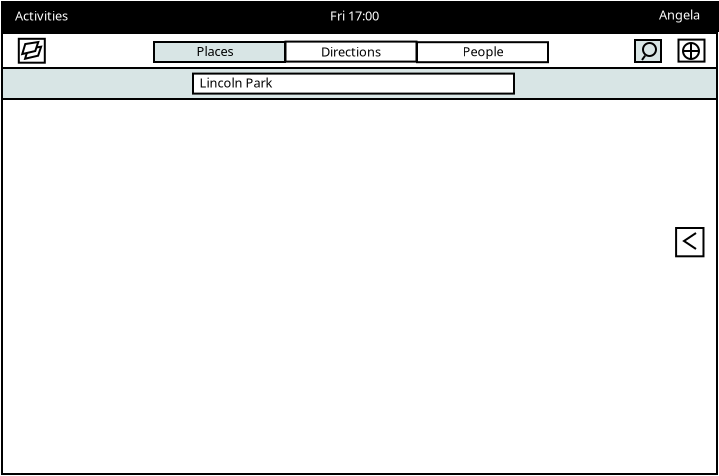 <?xml version="1.0" encoding="UTF-8"?>
<dia:diagram xmlns:dia="http://www.lysator.liu.se/~alla/dia/">
  <dia:layer name="Background" visible="true" active="true">
    <dia:object type="Standard - Box" version="0" id="O0">
      <dia:attribute name="obj_pos">
        <dia:point val="3.1,2.3"/>
      </dia:attribute>
      <dia:attribute name="obj_bb">
        <dia:rectangle val="3.05,2.25;38.9,25.9"/>
      </dia:attribute>
      <dia:attribute name="elem_corner">
        <dia:point val="3.1,2.3"/>
      </dia:attribute>
      <dia:attribute name="elem_width">
        <dia:real val="35.75"/>
      </dia:attribute>
      <dia:attribute name="elem_height">
        <dia:real val="23.55"/>
      </dia:attribute>
      <dia:attribute name="show_background">
        <dia:boolean val="true"/>
      </dia:attribute>
    </dia:object>
    <dia:object type="Standard - Box" version="0" id="O1">
      <dia:attribute name="obj_pos">
        <dia:point val="3.1,2.25"/>
      </dia:attribute>
      <dia:attribute name="obj_bb">
        <dia:rectangle val="3.05,2.2;38.95,3.75"/>
      </dia:attribute>
      <dia:attribute name="elem_corner">
        <dia:point val="3.1,2.25"/>
      </dia:attribute>
      <dia:attribute name="elem_width">
        <dia:real val="35.8"/>
      </dia:attribute>
      <dia:attribute name="elem_height">
        <dia:real val="1.45"/>
      </dia:attribute>
      <dia:attribute name="border_width">
        <dia:real val="0.1"/>
      </dia:attribute>
      <dia:attribute name="inner_color">
        <dia:color val="#000000"/>
      </dia:attribute>
      <dia:attribute name="show_background">
        <dia:boolean val="true"/>
      </dia:attribute>
    </dia:object>
    <dia:object type="Standard - Text" version="1" id="O2">
      <dia:attribute name="obj_pos">
        <dia:point val="3.75,3.175"/>
      </dia:attribute>
      <dia:attribute name="obj_bb">
        <dia:rectangle val="3.75,2.58;6.669,3.325"/>
      </dia:attribute>
      <dia:attribute name="text">
        <dia:composite type="text">
          <dia:attribute name="string">
            <dia:string>#Activities#</dia:string>
          </dia:attribute>
          <dia:attribute name="font">
            <dia:font family="sans" style="0" name="Helvetica"/>
          </dia:attribute>
          <dia:attribute name="height">
            <dia:real val="0.8"/>
          </dia:attribute>
          <dia:attribute name="pos">
            <dia:point val="3.75,3.175"/>
          </dia:attribute>
          <dia:attribute name="color">
            <dia:color val="#ffffff"/>
          </dia:attribute>
          <dia:attribute name="alignment">
            <dia:enum val="0"/>
          </dia:attribute>
        </dia:composite>
      </dia:attribute>
      <dia:attribute name="valign">
        <dia:enum val="3"/>
      </dia:attribute>
    </dia:object>
    <dia:object type="Standard - Text" version="1" id="O3">
      <dia:attribute name="obj_pos">
        <dia:point val="19.5,3.175"/>
      </dia:attribute>
      <dia:attribute name="obj_bb">
        <dia:rectangle val="19.5,2.58;22.308,3.325"/>
      </dia:attribute>
      <dia:attribute name="text">
        <dia:composite type="text">
          <dia:attribute name="string">
            <dia:string>#Fri 17:00#</dia:string>
          </dia:attribute>
          <dia:attribute name="font">
            <dia:font family="sans" style="0" name="Helvetica"/>
          </dia:attribute>
          <dia:attribute name="height">
            <dia:real val="0.8"/>
          </dia:attribute>
          <dia:attribute name="pos">
            <dia:point val="19.5,3.175"/>
          </dia:attribute>
          <dia:attribute name="color">
            <dia:color val="#ffffff"/>
          </dia:attribute>
          <dia:attribute name="alignment">
            <dia:enum val="0"/>
          </dia:attribute>
        </dia:composite>
      </dia:attribute>
      <dia:attribute name="valign">
        <dia:enum val="3"/>
      </dia:attribute>
    </dia:object>
    <dia:object type="Standard - Text" version="1" id="O4">
      <dia:attribute name="obj_pos">
        <dia:point val="21,2.975"/>
      </dia:attribute>
      <dia:attribute name="obj_bb">
        <dia:rectangle val="21,2.38;21,3.125"/>
      </dia:attribute>
      <dia:attribute name="text">
        <dia:composite type="text">
          <dia:attribute name="string">
            <dia:string>##</dia:string>
          </dia:attribute>
          <dia:attribute name="font">
            <dia:font family="sans" style="0" name="Helvetica"/>
          </dia:attribute>
          <dia:attribute name="height">
            <dia:real val="0.8"/>
          </dia:attribute>
          <dia:attribute name="pos">
            <dia:point val="21,2.975"/>
          </dia:attribute>
          <dia:attribute name="color">
            <dia:color val="#ffffff"/>
          </dia:attribute>
          <dia:attribute name="alignment">
            <dia:enum val="0"/>
          </dia:attribute>
        </dia:composite>
      </dia:attribute>
      <dia:attribute name="valign">
        <dia:enum val="3"/>
      </dia:attribute>
      <dia:connections>
        <dia:connection handle="0" to="O1" connection="8"/>
      </dia:connections>
    </dia:object>
    <dia:object type="Standard - Text" version="1" id="O5">
      <dia:attribute name="obj_pos">
        <dia:point val="35.95,3.125"/>
      </dia:attribute>
      <dia:attribute name="obj_bb">
        <dia:rectangle val="35.95,2.53;38.165,3.275"/>
      </dia:attribute>
      <dia:attribute name="text">
        <dia:composite type="text">
          <dia:attribute name="string">
            <dia:string>#Angela#</dia:string>
          </dia:attribute>
          <dia:attribute name="font">
            <dia:font family="sans" style="0" name="Helvetica"/>
          </dia:attribute>
          <dia:attribute name="height">
            <dia:real val="0.8"/>
          </dia:attribute>
          <dia:attribute name="pos">
            <dia:point val="35.95,3.125"/>
          </dia:attribute>
          <dia:attribute name="color">
            <dia:color val="#ffffff"/>
          </dia:attribute>
          <dia:attribute name="alignment">
            <dia:enum val="0"/>
          </dia:attribute>
        </dia:composite>
      </dia:attribute>
      <dia:attribute name="valign">
        <dia:enum val="3"/>
      </dia:attribute>
    </dia:object>
    <dia:object type="Standard - Box" version="0" id="O6">
      <dia:attribute name="obj_pos">
        <dia:point val="3.1,3.8"/>
      </dia:attribute>
      <dia:attribute name="obj_bb">
        <dia:rectangle val="3.05,3.75;38.9,5.6"/>
      </dia:attribute>
      <dia:attribute name="elem_corner">
        <dia:point val="3.1,3.8"/>
      </dia:attribute>
      <dia:attribute name="elem_width">
        <dia:real val="35.75"/>
      </dia:attribute>
      <dia:attribute name="elem_height">
        <dia:real val="1.75"/>
      </dia:attribute>
      <dia:attribute name="show_background">
        <dia:boolean val="true"/>
      </dia:attribute>
    </dia:object>
    <dia:object type="Standard - Box" version="0" id="O7">
      <dia:attribute name="obj_pos">
        <dia:point val="10.7,4.25"/>
      </dia:attribute>
      <dia:attribute name="obj_bb">
        <dia:rectangle val="10.65,4.2;17.3,5.3"/>
      </dia:attribute>
      <dia:attribute name="elem_corner">
        <dia:point val="10.7,4.25"/>
      </dia:attribute>
      <dia:attribute name="elem_width">
        <dia:real val="6.55"/>
      </dia:attribute>
      <dia:attribute name="elem_height">
        <dia:real val="1"/>
      </dia:attribute>
      <dia:attribute name="border_width">
        <dia:real val="0.1"/>
      </dia:attribute>
      <dia:attribute name="inner_color">
        <dia:color val="#d8e5e5"/>
      </dia:attribute>
      <dia:attribute name="show_background">
        <dia:boolean val="true"/>
      </dia:attribute>
    </dia:object>
    <dia:object type="Standard - Box" version="0" id="O8">
      <dia:attribute name="obj_pos">
        <dia:point val="17.275,4.23"/>
      </dia:attribute>
      <dia:attribute name="obj_bb">
        <dia:rectangle val="17.225,4.18;23.875,5.28"/>
      </dia:attribute>
      <dia:attribute name="elem_corner">
        <dia:point val="17.275,4.23"/>
      </dia:attribute>
      <dia:attribute name="elem_width">
        <dia:real val="6.55"/>
      </dia:attribute>
      <dia:attribute name="elem_height">
        <dia:real val="1"/>
      </dia:attribute>
      <dia:attribute name="show_background">
        <dia:boolean val="true"/>
      </dia:attribute>
    </dia:object>
    <dia:object type="Standard - Box" version="0" id="O9">
      <dia:attribute name="obj_pos">
        <dia:point val="23.85,4.26"/>
      </dia:attribute>
      <dia:attribute name="obj_bb">
        <dia:rectangle val="23.8,4.21;30.45,5.31"/>
      </dia:attribute>
      <dia:attribute name="elem_corner">
        <dia:point val="23.85,4.26"/>
      </dia:attribute>
      <dia:attribute name="elem_width">
        <dia:real val="6.55"/>
      </dia:attribute>
      <dia:attribute name="elem_height">
        <dia:real val="1"/>
      </dia:attribute>
      <dia:attribute name="show_background">
        <dia:boolean val="true"/>
      </dia:attribute>
    </dia:object>
    <dia:object type="Standard - Text" version="1" id="O10">
      <dia:attribute name="obj_pos">
        <dia:point val="12.825,4.95"/>
      </dia:attribute>
      <dia:attribute name="obj_bb">
        <dia:rectangle val="12.825,4.355;14.86,5.1"/>
      </dia:attribute>
      <dia:attribute name="text">
        <dia:composite type="text">
          <dia:attribute name="string">
            <dia:string>#Places#</dia:string>
          </dia:attribute>
          <dia:attribute name="font">
            <dia:font family="sans" style="0" name="Helvetica"/>
          </dia:attribute>
          <dia:attribute name="height">
            <dia:real val="0.8"/>
          </dia:attribute>
          <dia:attribute name="pos">
            <dia:point val="12.825,4.95"/>
          </dia:attribute>
          <dia:attribute name="color">
            <dia:color val="#000000"/>
          </dia:attribute>
          <dia:attribute name="alignment">
            <dia:enum val="0"/>
          </dia:attribute>
        </dia:composite>
      </dia:attribute>
      <dia:attribute name="valign">
        <dia:enum val="3"/>
      </dia:attribute>
    </dia:object>
    <dia:object type="Standard - Text" version="1" id="O11">
      <dia:attribute name="obj_pos">
        <dia:point val="19.05,4.98"/>
      </dia:attribute>
      <dia:attribute name="obj_bb">
        <dia:rectangle val="19.05,4.385;22.273,5.13"/>
      </dia:attribute>
      <dia:attribute name="text">
        <dia:composite type="text">
          <dia:attribute name="string">
            <dia:string>#Directions#</dia:string>
          </dia:attribute>
          <dia:attribute name="font">
            <dia:font family="sans" style="0" name="Helvetica"/>
          </dia:attribute>
          <dia:attribute name="height">
            <dia:real val="0.8"/>
          </dia:attribute>
          <dia:attribute name="pos">
            <dia:point val="19.05,4.98"/>
          </dia:attribute>
          <dia:attribute name="color">
            <dia:color val="#000000"/>
          </dia:attribute>
          <dia:attribute name="alignment">
            <dia:enum val="0"/>
          </dia:attribute>
        </dia:composite>
      </dia:attribute>
      <dia:attribute name="valign">
        <dia:enum val="3"/>
      </dia:attribute>
    </dia:object>
    <dia:object type="Standard - Text" version="1" id="O12">
      <dia:attribute name="obj_pos">
        <dia:point val="26.125,4.96"/>
      </dia:attribute>
      <dia:attribute name="obj_bb">
        <dia:rectangle val="26.125,4.365;28.255,5.11"/>
      </dia:attribute>
      <dia:attribute name="text">
        <dia:composite type="text">
          <dia:attribute name="string">
            <dia:string>#People#</dia:string>
          </dia:attribute>
          <dia:attribute name="font">
            <dia:font family="sans" style="0" name="Helvetica"/>
          </dia:attribute>
          <dia:attribute name="height">
            <dia:real val="0.8"/>
          </dia:attribute>
          <dia:attribute name="pos">
            <dia:point val="26.125,4.96"/>
          </dia:attribute>
          <dia:attribute name="color">
            <dia:color val="#000000"/>
          </dia:attribute>
          <dia:attribute name="alignment">
            <dia:enum val="0"/>
          </dia:attribute>
        </dia:composite>
      </dia:attribute>
      <dia:attribute name="valign">
        <dia:enum val="3"/>
      </dia:attribute>
    </dia:object>
    <dia:object type="Standard - Box" version="0" id="O13">
      <dia:attribute name="obj_pos">
        <dia:point val="34.75,4.15"/>
      </dia:attribute>
      <dia:attribute name="obj_bb">
        <dia:rectangle val="34.7,4.1;36.1,5.3"/>
      </dia:attribute>
      <dia:attribute name="elem_corner">
        <dia:point val="34.75,4.15"/>
      </dia:attribute>
      <dia:attribute name="elem_width">
        <dia:real val="1.3"/>
      </dia:attribute>
      <dia:attribute name="elem_height">
        <dia:real val="1.1"/>
      </dia:attribute>
      <dia:attribute name="border_width">
        <dia:real val="0.1"/>
      </dia:attribute>
      <dia:attribute name="inner_color">
        <dia:color val="#d8e5e5"/>
      </dia:attribute>
      <dia:attribute name="show_background">
        <dia:boolean val="true"/>
      </dia:attribute>
    </dia:object>
    <dia:object type="Standard - Box" version="0" id="O14">
      <dia:attribute name="obj_pos">
        <dia:point val="36.925,4.13"/>
      </dia:attribute>
      <dia:attribute name="obj_bb">
        <dia:rectangle val="36.875,4.08;38.275,5.28"/>
      </dia:attribute>
      <dia:attribute name="elem_corner">
        <dia:point val="36.925,4.13"/>
      </dia:attribute>
      <dia:attribute name="elem_width">
        <dia:real val="1.3"/>
      </dia:attribute>
      <dia:attribute name="elem_height">
        <dia:real val="1.1"/>
      </dia:attribute>
      <dia:attribute name="show_background">
        <dia:boolean val="true"/>
      </dia:attribute>
    </dia:object>
    <dia:object type="Flowchart - Or" version="1" id="O15">
      <dia:attribute name="obj_pos">
        <dia:point val="37.15,4.3"/>
      </dia:attribute>
      <dia:attribute name="obj_bb">
        <dia:rectangle val="37.1,4.25;38,5.15"/>
      </dia:attribute>
      <dia:attribute name="meta">
        <dia:composite type="dict"/>
      </dia:attribute>
      <dia:attribute name="elem_corner">
        <dia:point val="37.15,4.3"/>
      </dia:attribute>
      <dia:attribute name="elem_width">
        <dia:real val="0.8"/>
      </dia:attribute>
      <dia:attribute name="elem_height">
        <dia:real val="0.8"/>
      </dia:attribute>
      <dia:attribute name="line_width">
        <dia:real val="0.1"/>
      </dia:attribute>
      <dia:attribute name="line_colour">
        <dia:color val="#000000"/>
      </dia:attribute>
      <dia:attribute name="fill_colour">
        <dia:color val="#ffffff"/>
      </dia:attribute>
      <dia:attribute name="show_background">
        <dia:boolean val="true"/>
      </dia:attribute>
      <dia:attribute name="line_style">
        <dia:enum val="0"/>
        <dia:real val="1"/>
      </dia:attribute>
      <dia:attribute name="flip_horizontal">
        <dia:boolean val="false"/>
      </dia:attribute>
      <dia:attribute name="flip_vertical">
        <dia:boolean val="false"/>
      </dia:attribute>
      <dia:attribute name="subscale">
        <dia:real val="1"/>
      </dia:attribute>
    </dia:object>
    <dia:object type="Geometric - Perfect Circle" version="1" id="O16">
      <dia:attribute name="obj_pos">
        <dia:point val="35.15,4.3"/>
      </dia:attribute>
      <dia:attribute name="obj_bb">
        <dia:rectangle val="35.1,4.25;35.85,5"/>
      </dia:attribute>
      <dia:attribute name="meta">
        <dia:composite type="dict"/>
      </dia:attribute>
      <dia:attribute name="elem_corner">
        <dia:point val="35.15,4.3"/>
      </dia:attribute>
      <dia:attribute name="elem_width">
        <dia:real val="0.65"/>
      </dia:attribute>
      <dia:attribute name="elem_height">
        <dia:real val="0.65"/>
      </dia:attribute>
      <dia:attribute name="line_width">
        <dia:real val="0.1"/>
      </dia:attribute>
      <dia:attribute name="line_colour">
        <dia:color val="#000000"/>
      </dia:attribute>
      <dia:attribute name="fill_colour">
        <dia:color val="#d8e5e5"/>
      </dia:attribute>
      <dia:attribute name="show_background">
        <dia:boolean val="true"/>
      </dia:attribute>
      <dia:attribute name="line_style">
        <dia:enum val="0"/>
        <dia:real val="1"/>
      </dia:attribute>
      <dia:attribute name="flip_horizontal">
        <dia:boolean val="false"/>
      </dia:attribute>
      <dia:attribute name="flip_vertical">
        <dia:boolean val="false"/>
      </dia:attribute>
      <dia:attribute name="subscale">
        <dia:real val="1"/>
      </dia:attribute>
    </dia:object>
    <dia:object type="Standard - Line" version="0" id="O17">
      <dia:attribute name="obj_pos">
        <dia:point val="35.258,4.93"/>
      </dia:attribute>
      <dia:attribute name="obj_bb">
        <dia:rectangle val="35.03,4.86;35.327,5.22"/>
      </dia:attribute>
      <dia:attribute name="conn_endpoints">
        <dia:point val="35.258,4.93"/>
        <dia:point val="35.1,5.15"/>
      </dia:attribute>
      <dia:attribute name="numcp">
        <dia:int val="1"/>
      </dia:attribute>
      <dia:connections>
        <dia:connection handle="0" to="O16" connection="8"/>
      </dia:connections>
    </dia:object>
    <dia:object type="Geometric - Perfect Square" version="1" id="O18">
      <dia:attribute name="obj_pos">
        <dia:point val="36.805,13.55"/>
      </dia:attribute>
      <dia:attribute name="obj_bb">
        <dia:rectangle val="36.755,13.5;38.224,15.015"/>
      </dia:attribute>
      <dia:attribute name="meta">
        <dia:composite type="dict"/>
      </dia:attribute>
      <dia:attribute name="elem_corner">
        <dia:point val="36.805,13.55"/>
      </dia:attribute>
      <dia:attribute name="elem_width">
        <dia:real val="1.369"/>
      </dia:attribute>
      <dia:attribute name="elem_height">
        <dia:real val="1.415"/>
      </dia:attribute>
      <dia:attribute name="line_width">
        <dia:real val="0.1"/>
      </dia:attribute>
      <dia:attribute name="line_colour">
        <dia:color val="#000000"/>
      </dia:attribute>
      <dia:attribute name="fill_colour">
        <dia:color val="#ffffff"/>
      </dia:attribute>
      <dia:attribute name="show_background">
        <dia:boolean val="true"/>
      </dia:attribute>
      <dia:attribute name="line_style">
        <dia:enum val="0"/>
        <dia:real val="1"/>
      </dia:attribute>
      <dia:attribute name="flip_horizontal">
        <dia:boolean val="false"/>
      </dia:attribute>
      <dia:attribute name="flip_vertical">
        <dia:boolean val="false"/>
      </dia:attribute>
      <dia:attribute name="subscale">
        <dia:real val="1"/>
      </dia:attribute>
    </dia:object>
    <dia:object type="Standard - PolyLine" version="0" id="O19">
      <dia:attribute name="obj_pos">
        <dia:point val="37.8,13.8"/>
      </dia:attribute>
      <dia:attribute name="obj_bb">
        <dia:rectangle val="37.172,13.731;37.869,14.669"/>
      </dia:attribute>
      <dia:attribute name="poly_points">
        <dia:point val="37.8,13.8"/>
        <dia:point val="37.2,14.2"/>
        <dia:point val="37.8,14.6"/>
      </dia:attribute>
    </dia:object>
    <dia:object type="Standard - Box" version="0" id="O20">
      <dia:attribute name="obj_pos">
        <dia:point val="3.1,5.55"/>
      </dia:attribute>
      <dia:attribute name="obj_bb">
        <dia:rectangle val="3.05,5.5;38.9,7.15"/>
      </dia:attribute>
      <dia:attribute name="elem_corner">
        <dia:point val="3.1,5.55"/>
      </dia:attribute>
      <dia:attribute name="elem_width">
        <dia:real val="35.75"/>
      </dia:attribute>
      <dia:attribute name="elem_height">
        <dia:real val="1.55"/>
      </dia:attribute>
      <dia:attribute name="border_width">
        <dia:real val="0.1"/>
      </dia:attribute>
      <dia:attribute name="inner_color">
        <dia:color val="#d8e5e5"/>
      </dia:attribute>
      <dia:attribute name="show_background">
        <dia:boolean val="true"/>
      </dia:attribute>
    </dia:object>
    <dia:object type="Standard - Box" version="0" id="O21">
      <dia:attribute name="obj_pos">
        <dia:point val="12.65,5.83"/>
      </dia:attribute>
      <dia:attribute name="obj_bb">
        <dia:rectangle val="12.6,5.78;28.75,6.88"/>
      </dia:attribute>
      <dia:attribute name="elem_corner">
        <dia:point val="12.65,5.83"/>
      </dia:attribute>
      <dia:attribute name="elem_width">
        <dia:real val="16.05"/>
      </dia:attribute>
      <dia:attribute name="elem_height">
        <dia:real val="1"/>
      </dia:attribute>
      <dia:attribute name="show_background">
        <dia:boolean val="true"/>
      </dia:attribute>
    </dia:object>
    <dia:object type="Standard - Text" version="1" id="O22">
      <dia:attribute name="obj_pos">
        <dia:point val="12.975,6.53"/>
      </dia:attribute>
      <dia:attribute name="obj_bb">
        <dia:rectangle val="12.975,5.935;16.826,6.68"/>
      </dia:attribute>
      <dia:attribute name="text">
        <dia:composite type="text">
          <dia:attribute name="string">
            <dia:string>#Lincoln Park#</dia:string>
          </dia:attribute>
          <dia:attribute name="font">
            <dia:font family="sans" style="0" name="Helvetica"/>
          </dia:attribute>
          <dia:attribute name="height">
            <dia:real val="0.8"/>
          </dia:attribute>
          <dia:attribute name="pos">
            <dia:point val="12.975,6.53"/>
          </dia:attribute>
          <dia:attribute name="color">
            <dia:color val="#000000"/>
          </dia:attribute>
          <dia:attribute name="alignment">
            <dia:enum val="0"/>
          </dia:attribute>
        </dia:composite>
      </dia:attribute>
      <dia:attribute name="valign">
        <dia:enum val="3"/>
      </dia:attribute>
    </dia:object>
    <dia:object type="Standard - Box" version="0" id="O23">
      <dia:attribute name="obj_pos">
        <dia:point val="3.94,4.09"/>
      </dia:attribute>
      <dia:attribute name="obj_bb">
        <dia:rectangle val="3.89,4.04;5.29,5.335"/>
      </dia:attribute>
      <dia:attribute name="elem_corner">
        <dia:point val="3.94,4.09"/>
      </dia:attribute>
      <dia:attribute name="elem_width">
        <dia:real val="1.3"/>
      </dia:attribute>
      <dia:attribute name="elem_height">
        <dia:real val="1.195"/>
      </dia:attribute>
      <dia:attribute name="border_width">
        <dia:real val="0.1"/>
      </dia:attribute>
      <dia:attribute name="show_background">
        <dia:boolean val="true"/>
      </dia:attribute>
    </dia:object>
    <dia:object type="Standard - Polygon" version="0" id="O24">
      <dia:attribute name="obj_pos">
        <dia:point val="4.405,4.585"/>
      </dia:attribute>
      <dia:attribute name="obj_bb">
        <dia:rectangle val="4.182,4.423;5.128,5.153"/>
      </dia:attribute>
      <dia:attribute name="poly_points">
        <dia:point val="4.405,4.585"/>
        <dia:point val="5.055,4.485"/>
        <dia:point val="4.905,4.935"/>
        <dia:point val="4.255,5.085"/>
      </dia:attribute>
      <dia:attribute name="show_background">
        <dia:boolean val="true"/>
      </dia:attribute>
    </dia:object>
    <dia:object type="Standard - Polygon" version="0" id="O25">
      <dia:attribute name="obj_pos">
        <dia:point val="4.263,4.352"/>
      </dia:attribute>
      <dia:attribute name="obj_bb">
        <dia:rectangle val="4.04,4.19;4.986,4.92"/>
      </dia:attribute>
      <dia:attribute name="poly_points">
        <dia:point val="4.263,4.352"/>
        <dia:point val="4.913,4.252"/>
        <dia:point val="4.763,4.702"/>
        <dia:point val="4.113,4.852"/>
      </dia:attribute>
      <dia:attribute name="show_background">
        <dia:boolean val="true"/>
      </dia:attribute>
    </dia:object>
  </dia:layer>
</dia:diagram>

